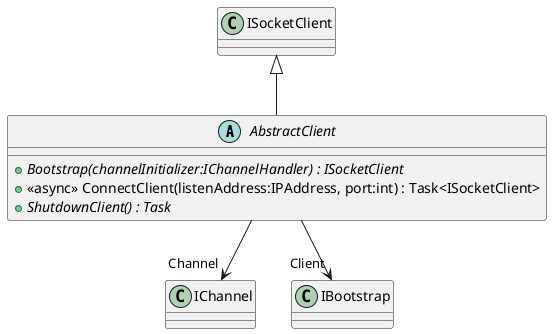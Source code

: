@startuml
abstract class AbstractClient {
    + {abstract} Bootstrap(channelInitializer:IChannelHandler) : ISocketClient
    + <<async>> ConnectClient(listenAddress:IPAddress, port:int) : Task<ISocketClient>
    + {abstract} ShutdownClient() : Task
}
ISocketClient <|-- AbstractClient
AbstractClient --> "Channel" IChannel
AbstractClient --> "Client" IBootstrap
@enduml
